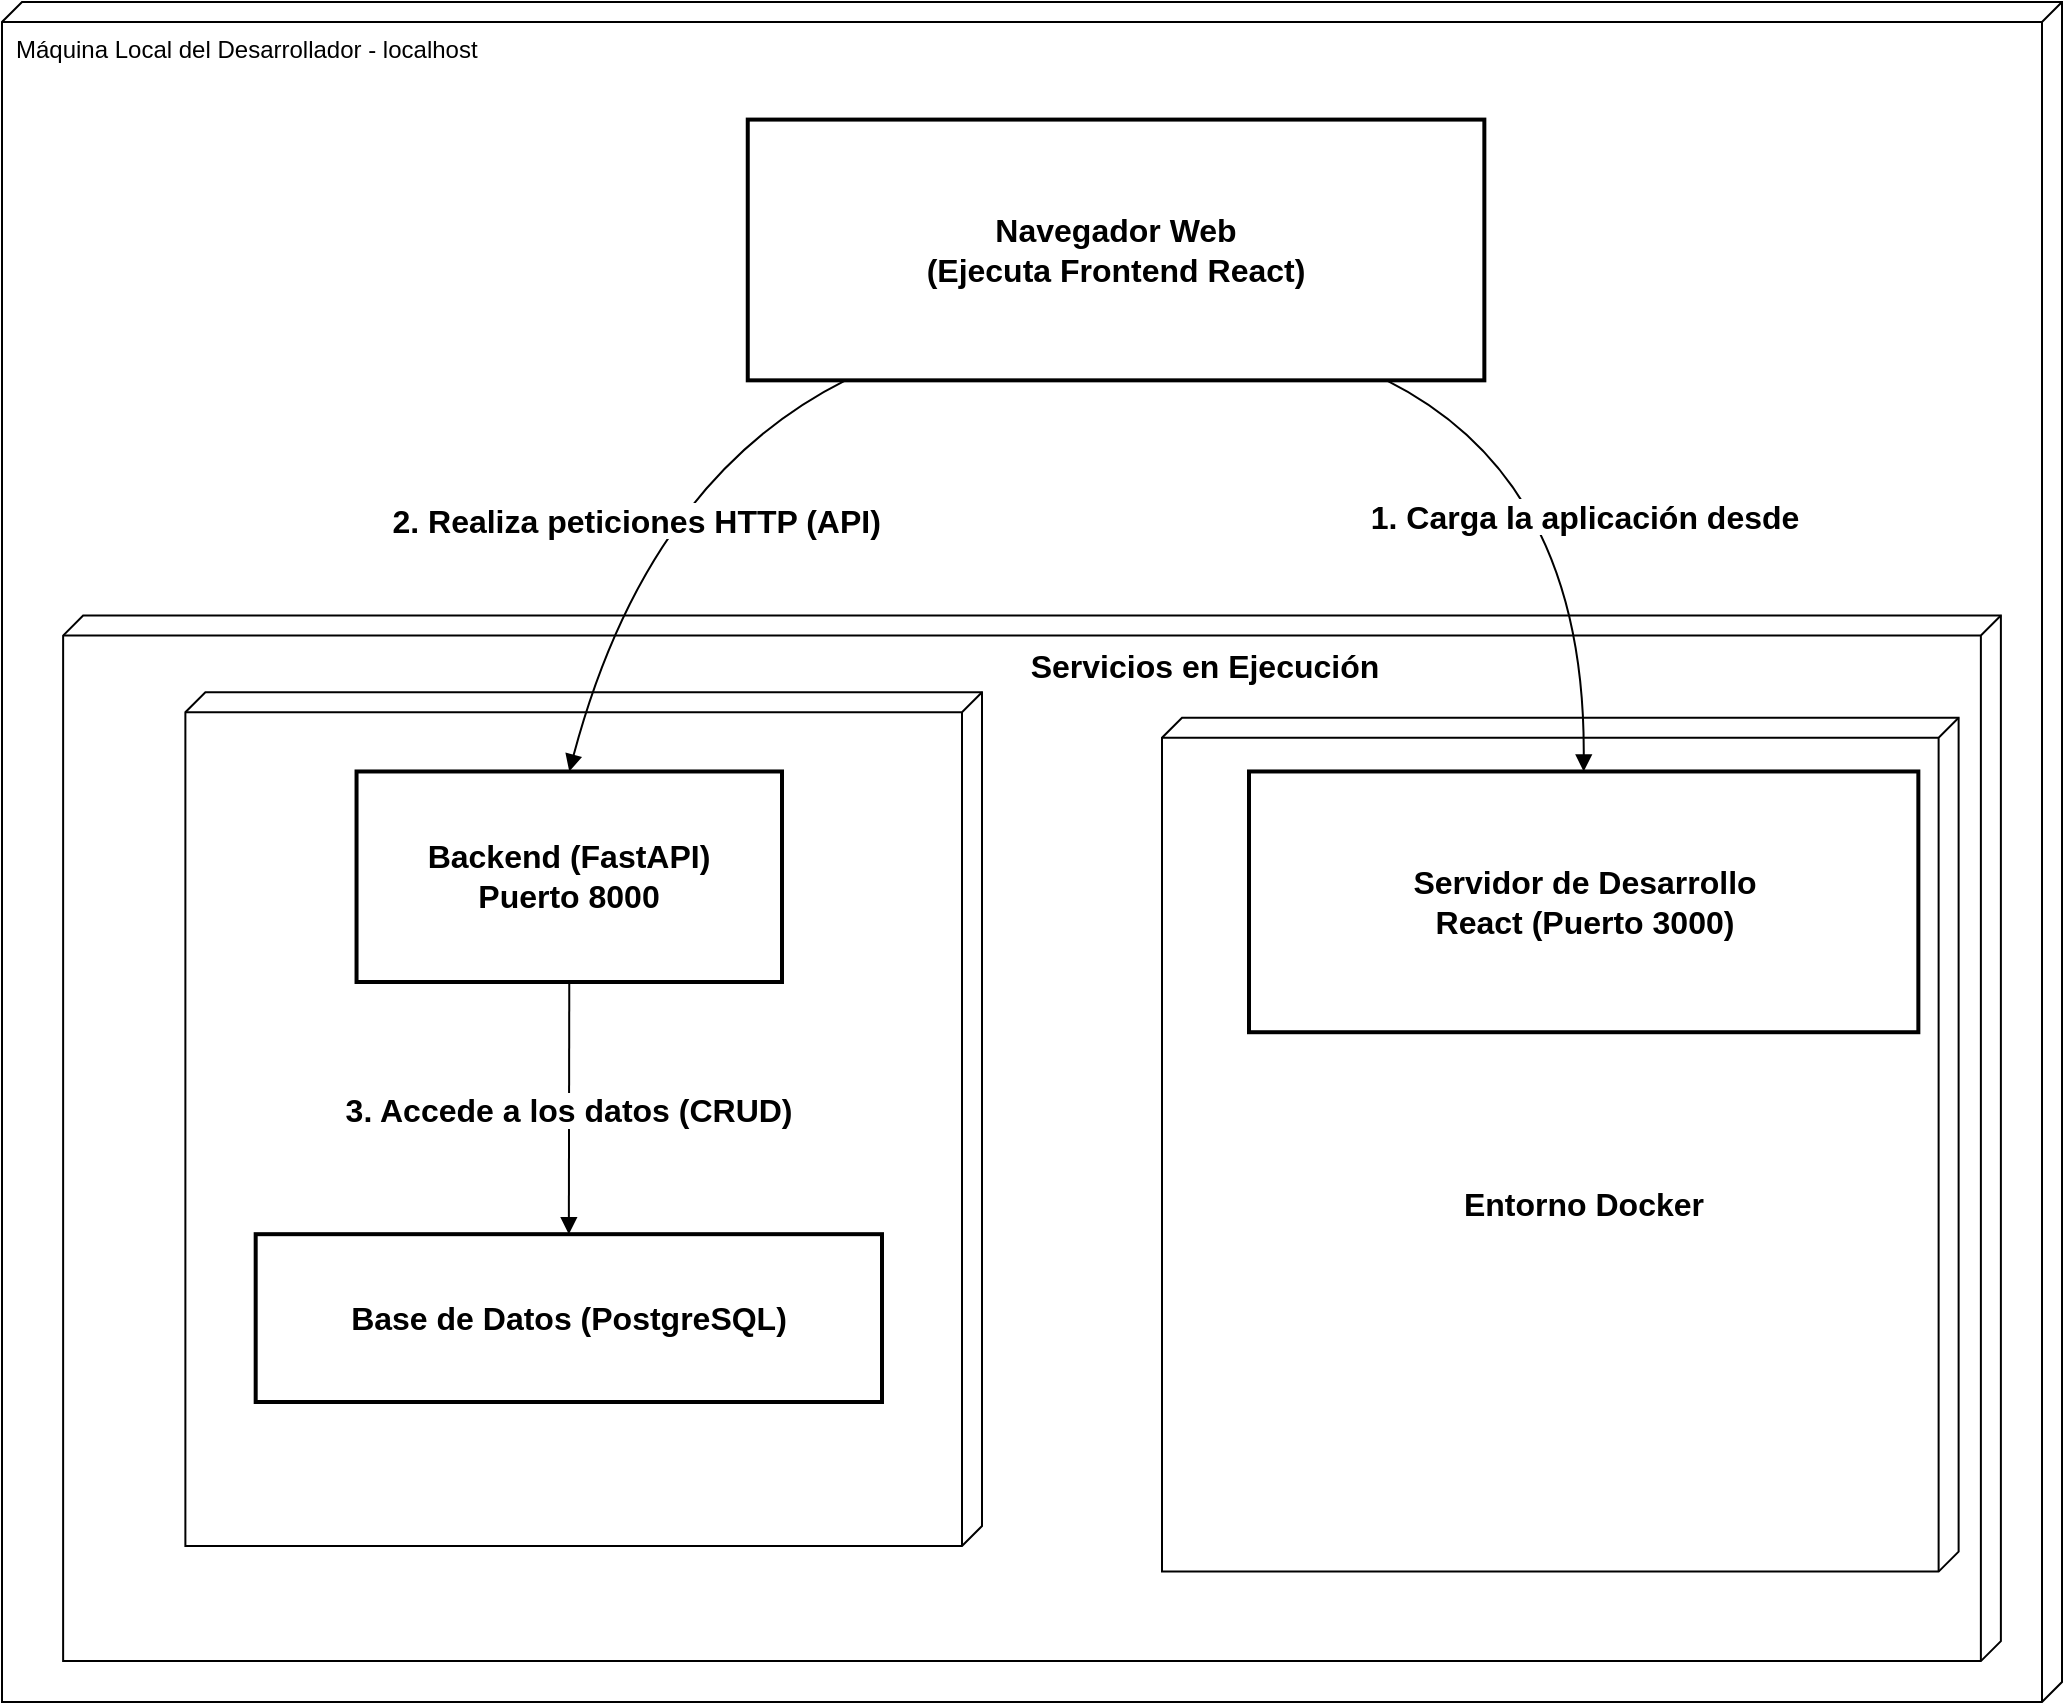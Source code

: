 <mxfile version="28.0.7">
  <diagram name="Page-1" id="rYkSNON5f-lDWxG6IL0g">
    <mxGraphModel dx="1346" dy="776" grid="1" gridSize="10" guides="1" tooltips="1" connect="1" arrows="1" fold="1" page="1" pageScale="1" pageWidth="850" pageHeight="1100" math="0" shadow="0">
      <root>
        <mxCell id="0" />
        <mxCell id="1" parent="0" />
        <mxCell id="6OKxg32zUcpk-TssQ5vP-1" value="Máquina Local del Desarrollador - localhost" style="verticalAlign=top;align=left;shape=cube;size=10;direction=south;fontStyle=0;html=1;boundedLbl=1;spacingLeft=5;whiteSpace=wrap;" vertex="1" parent="1">
          <mxGeometry x="20" y="10" width="1030" height="850" as="geometry" />
        </mxCell>
        <mxCell id="6OKxg32zUcpk-TssQ5vP-7" value="" style="verticalAlign=top;align=left;shape=cube;size=10;direction=south;fontStyle=0;html=1;boundedLbl=1;spacingLeft=5;whiteSpace=wrap;" vertex="1" parent="6OKxg32zUcpk-TssQ5vP-1">
          <mxGeometry x="30.564" y="306.767" width="968.872" height="522.782" as="geometry" />
        </mxCell>
        <mxCell id="6OKxg32zUcpk-TssQ5vP-3" value="" style="verticalAlign=top;align=left;shape=cube;size=10;direction=south;fontStyle=0;html=1;boundedLbl=1;spacingLeft=5;whiteSpace=wrap;1" vertex="1" parent="6OKxg32zUcpk-TssQ5vP-1">
          <mxGeometry x="91.69" y="345.11" width="398.31" height="426.92" as="geometry" />
        </mxCell>
        <mxCell id="6OKxg32zUcpk-TssQ5vP-2" value="Backend (FastAPI)&#xa;Puerto 8000" style="whiteSpace=wrap;strokeWidth=2;fontSize=16;fontStyle=1" vertex="1" parent="6OKxg32zUcpk-TssQ5vP-1">
          <mxGeometry x="177.27" y="384.74" width="212.73" height="105.26" as="geometry" />
        </mxCell>
        <mxCell id="6OKxg32zUcpk-TssQ5vP-4" value="Navegador Web&#xa;(Ejecuta Frontend React)" style="whiteSpace=wrap;strokeWidth=2;fontSize=16;fontStyle=1" vertex="1" parent="6OKxg32zUcpk-TssQ5vP-1">
          <mxGeometry x="372.878" y="58.797" width="368.294" height="130.376" as="geometry" />
        </mxCell>
        <mxCell id="6OKxg32zUcpk-TssQ5vP-6" value="Base de Datos (PostgreSQL)" style="whiteSpace=wrap;strokeWidth=2;fontSize=16;fontStyle=1" vertex="1" parent="6OKxg32zUcpk-TssQ5vP-1">
          <mxGeometry x="126.84" y="616.09" width="313.16" height="83.91" as="geometry" />
        </mxCell>
        <mxCell id="6OKxg32zUcpk-TssQ5vP-9" value="2. Realiza peticiones HTTP (API)" style="curved=1;startArrow=none;endArrow=block;exitX=0.14;exitY=0.99;entryX=0.5;entryY=0;rounded=0;fontSize=16;fontStyle=1" edge="1" parent="6OKxg32zUcpk-TssQ5vP-1" source="6OKxg32zUcpk-TssQ5vP-4" target="6OKxg32zUcpk-TssQ5vP-2">
          <mxGeometry relative="1" as="geometry">
            <Array as="points">
              <mxPoint x="322.448" y="239.023" />
            </Array>
          </mxGeometry>
        </mxCell>
        <mxCell id="6OKxg32zUcpk-TssQ5vP-10" value="3. Accede a los datos (CRUD)" style="curved=1;startArrow=none;endArrow=block;exitX=0.5;exitY=1;entryX=0.5;entryY=0.01;rounded=0;fontSize=16;fontStyle=1" edge="1" parent="6OKxg32zUcpk-TssQ5vP-1" source="6OKxg32zUcpk-TssQ5vP-2" target="6OKxg32zUcpk-TssQ5vP-6">
          <mxGeometry relative="1" as="geometry">
            <Array as="points" />
          </mxGeometry>
        </mxCell>
        <mxCell id="6OKxg32zUcpk-TssQ5vP-12" value="&lt;font style=&quot;font-size: 16px;&quot;&gt;&lt;b&gt;Servicios en Ejecución&lt;/b&gt;&lt;/font&gt;" style="text;html=1;align=center;verticalAlign=middle;whiteSpace=wrap;rounded=0;" vertex="1" parent="6OKxg32zUcpk-TssQ5vP-1">
          <mxGeometry x="372.878" y="306.767" width="456.929" height="51.128" as="geometry" />
        </mxCell>
        <mxCell id="6OKxg32zUcpk-TssQ5vP-14" value="" style="verticalAlign=top;align=left;shape=cube;size=10;direction=south;fontStyle=0;html=1;boundedLbl=1;spacingLeft=5;whiteSpace=wrap;1" vertex="1" parent="6OKxg32zUcpk-TssQ5vP-1">
          <mxGeometry x="580" y="357.89" width="398.31" height="426.92" as="geometry" />
        </mxCell>
        <mxCell id="6OKxg32zUcpk-TssQ5vP-13" value="&lt;span style=&quot;font-size: 16px; font-weight: 700;&quot;&gt;Entorno Docker&lt;/span&gt;" style="text;html=1;align=center;verticalAlign=middle;whiteSpace=wrap;rounded=0;" vertex="1" parent="6OKxg32zUcpk-TssQ5vP-1">
          <mxGeometry x="683.865" y="575.188" width="213.947" height="51.128" as="geometry" />
        </mxCell>
        <mxCell id="6OKxg32zUcpk-TssQ5vP-5" value="Servidor de Desarrollo&#xa;React (Puerto 3000)" style="whiteSpace=wrap;strokeWidth=2;fontSize=16;fontStyle=1" vertex="1" parent="6OKxg32zUcpk-TssQ5vP-1">
          <mxGeometry x="623.501" y="384.737" width="334.674" height="130.376" as="geometry" />
        </mxCell>
        <mxCell id="6OKxg32zUcpk-TssQ5vP-8" value="1. Carga la aplicación desde" style="curved=1;startArrow=none;endArrow=block;exitX=0.86;exitY=0.99;entryX=0.5;entryY=0;rounded=0;fontSize=16;fontStyle=1" edge="1" parent="6OKxg32zUcpk-TssQ5vP-1" source="6OKxg32zUcpk-TssQ5vP-4" target="6OKxg32zUcpk-TssQ5vP-5">
          <mxGeometry relative="1" as="geometry">
            <Array as="points">
              <mxPoint x="791.602" y="239.023" />
            </Array>
          </mxGeometry>
        </mxCell>
      </root>
    </mxGraphModel>
  </diagram>
</mxfile>
